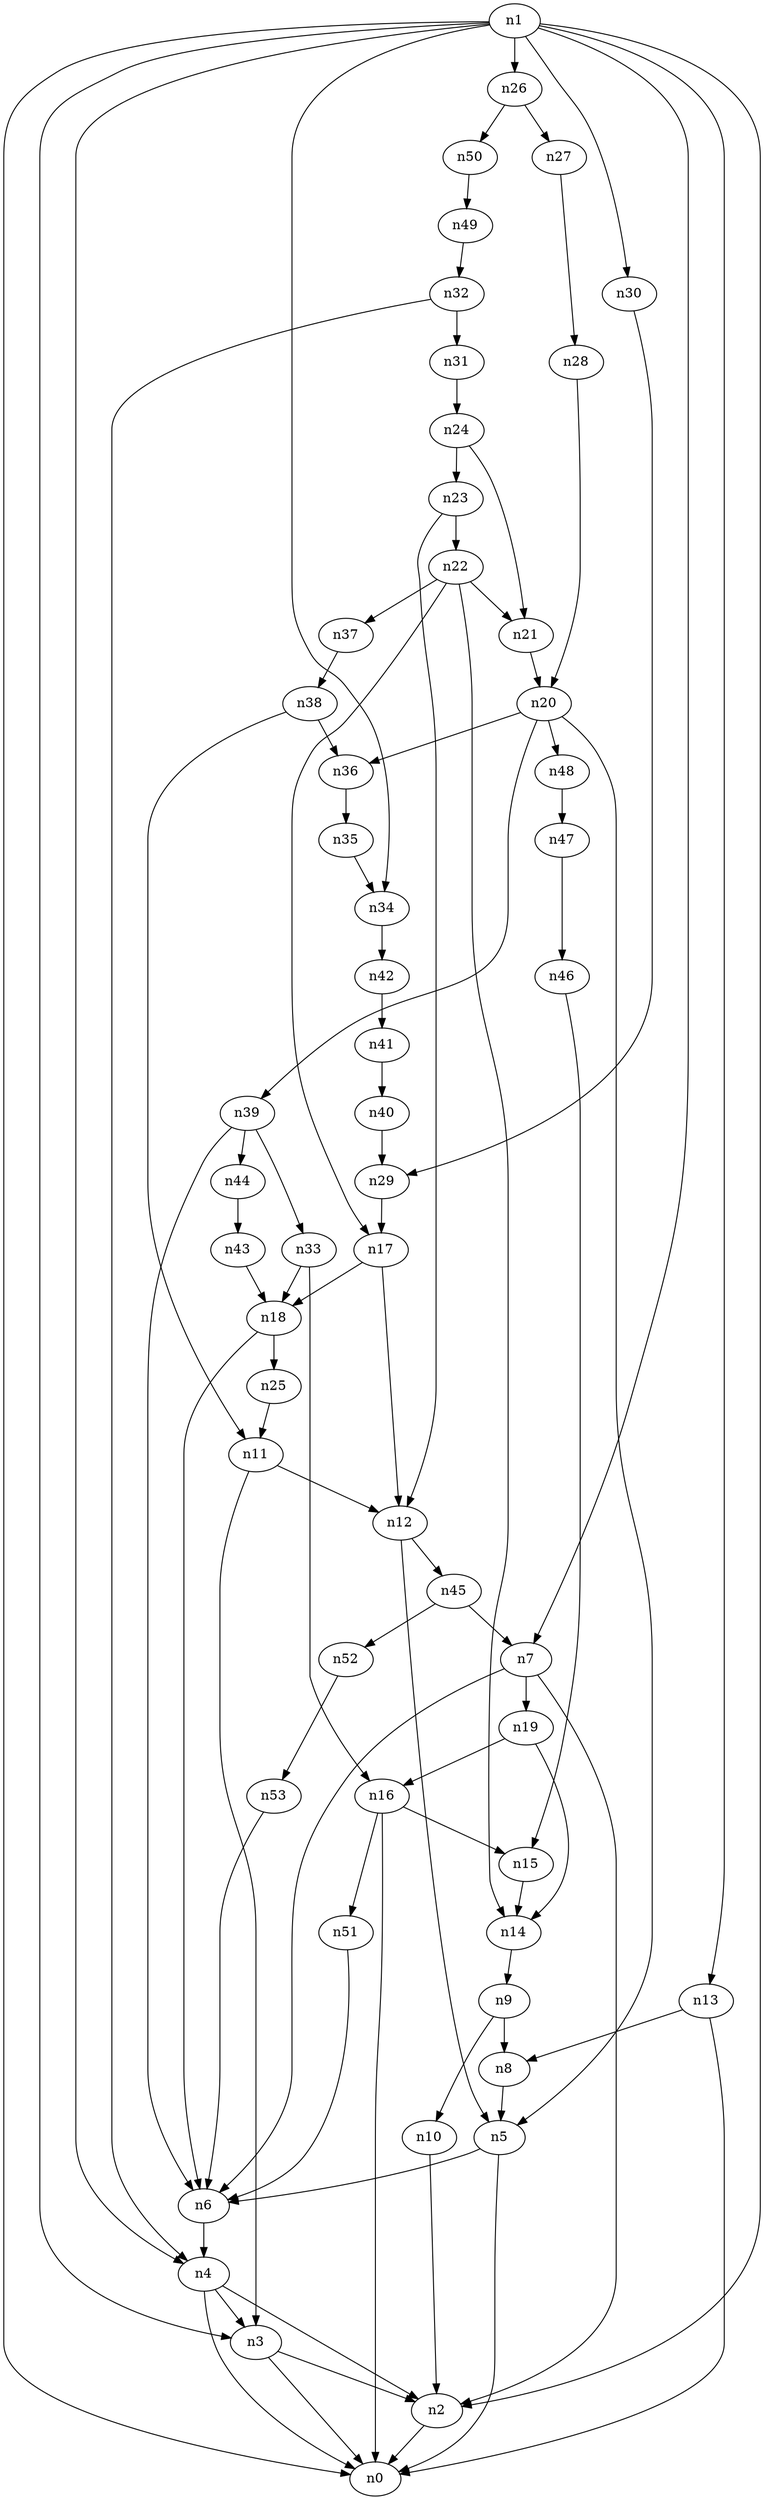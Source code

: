 digraph G {
	n1 -> n0	 [_graphml_id=e0];
	n1 -> n2	 [_graphml_id=e1];
	n1 -> n3	 [_graphml_id=e6];
	n1 -> n4	 [_graphml_id=e9];
	n1 -> n7	 [_graphml_id=e14];
	n1 -> n13	 [_graphml_id=e23];
	n1 -> n26	 [_graphml_id=e45];
	n1 -> n30	 [_graphml_id=e51];
	n1 -> n34	 [_graphml_id=e58];
	n2 -> n0	 [_graphml_id=e5];
	n3 -> n0	 [_graphml_id=e8];
	n3 -> n2	 [_graphml_id=e2];
	n4 -> n0	 [_graphml_id=e4];
	n4 -> n2	 [_graphml_id=e7];
	n4 -> n3	 [_graphml_id=e3];
	n5 -> n0	 [_graphml_id=e10];
	n5 -> n6	 [_graphml_id=e11];
	n6 -> n4	 [_graphml_id=e12];
	n7 -> n2	 [_graphml_id=e13];
	n7 -> n6	 [_graphml_id=e15];
	n7 -> n19	 [_graphml_id=e34];
	n8 -> n5	 [_graphml_id=e16];
	n9 -> n8	 [_graphml_id=e17];
	n9 -> n10	 [_graphml_id=e18];
	n10 -> n2	 [_graphml_id=e19];
	n11 -> n3	 [_graphml_id=e20];
	n11 -> n12	 [_graphml_id=e21];
	n12 -> n5	 [_graphml_id=e22];
	n12 -> n45	 [_graphml_id=e75];
	n13 -> n0	 [_graphml_id=e24];
	n13 -> n8	 [_graphml_id=e25];
	n14 -> n9	 [_graphml_id=e26];
	n15 -> n14	 [_graphml_id=e27];
	n16 -> n0	 [_graphml_id=e29];
	n16 -> n15	 [_graphml_id=e28];
	n16 -> n51	 [_graphml_id=e86];
	n17 -> n12	 [_graphml_id=e30];
	n17 -> n18	 [_graphml_id=e31];
	n18 -> n6	 [_graphml_id=e32];
	n18 -> n25	 [_graphml_id=e42];
	n19 -> n14	 [_graphml_id=e33];
	n19 -> n16	 [_graphml_id=e44];
	n20 -> n5	 [_graphml_id=e35];
	n20 -> n36	 [_graphml_id=e61];
	n20 -> n39	 [_graphml_id=e65];
	n20 -> n48	 [_graphml_id=e81];
	n21 -> n20	 [_graphml_id=e36];
	n22 -> n14	 [_graphml_id=e38];
	n22 -> n17	 [_graphml_id=e57];
	n22 -> n21	 [_graphml_id=e37];
	n22 -> n37	 [_graphml_id=e62];
	n23 -> n12	 [_graphml_id=e77];
	n23 -> n22	 [_graphml_id=e39];
	n24 -> n21	 [_graphml_id=e41];
	n24 -> n23	 [_graphml_id=e40];
	n25 -> n11	 [_graphml_id=e43];
	n26 -> n27	 [_graphml_id=e46];
	n26 -> n50	 [_graphml_id=e84];
	n27 -> n28	 [_graphml_id=e47];
	n28 -> n20	 [_graphml_id=e48];
	n29 -> n17	 [_graphml_id=e49];
	n30 -> n29	 [_graphml_id=e50];
	n31 -> n24	 [_graphml_id=e52];
	n32 -> n4	 [_graphml_id=e54];
	n32 -> n31	 [_graphml_id=e53];
	n33 -> n16	 [_graphml_id=e56];
	n33 -> n18	 [_graphml_id=e55];
	n34 -> n42	 [_graphml_id=e71];
	n35 -> n34	 [_graphml_id=e59];
	n36 -> n35	 [_graphml_id=e60];
	n37 -> n38	 [_graphml_id=e63];
	n38 -> n11	 [_graphml_id=e87];
	n38 -> n36	 [_graphml_id=e64];
	n39 -> n6	 [_graphml_id=e67];
	n39 -> n33	 [_graphml_id=e66];
	n39 -> n44	 [_graphml_id=e74];
	n40 -> n29	 [_graphml_id=e68];
	n41 -> n40	 [_graphml_id=e69];
	n42 -> n41	 [_graphml_id=e70];
	n43 -> n18	 [_graphml_id=e72];
	n44 -> n43	 [_graphml_id=e73];
	n45 -> n7	 [_graphml_id=e76];
	n45 -> n52	 [_graphml_id=e88];
	n46 -> n15	 [_graphml_id=e78];
	n47 -> n46	 [_graphml_id=e79];
	n48 -> n47	 [_graphml_id=e80];
	n49 -> n32	 [_graphml_id=e82];
	n50 -> n49	 [_graphml_id=e83];
	n51 -> n6	 [_graphml_id=e85];
	n52 -> n53	 [_graphml_id=e89];
	n53 -> n6	 [_graphml_id=e90];
}
